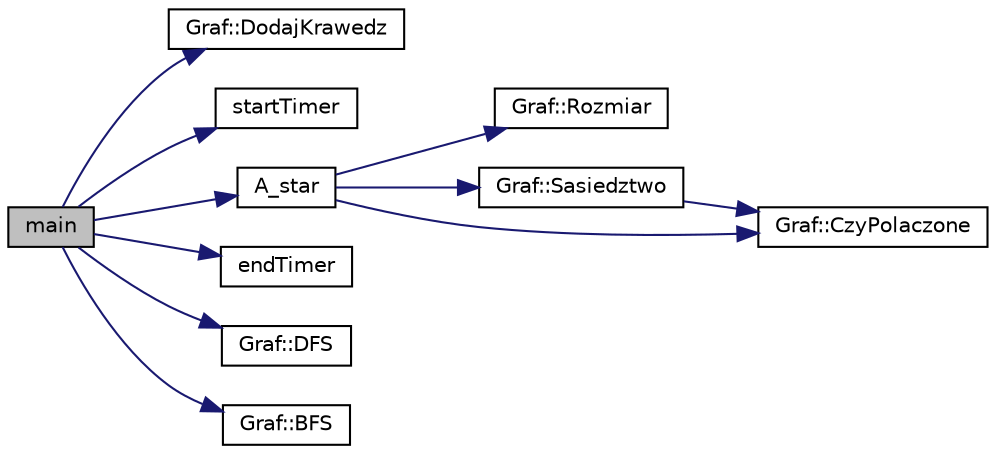 digraph "main"
{
  edge [fontname="Helvetica",fontsize="10",labelfontname="Helvetica",labelfontsize="10"];
  node [fontname="Helvetica",fontsize="10",shape=record];
  rankdir="LR";
  Node1 [label="main",height=0.2,width=0.4,color="black", fillcolor="grey75", style="filled" fontcolor="black"];
  Node1 -> Node2 [color="midnightblue",fontsize="10",style="solid",fontname="Helvetica"];
  Node2 [label="Graf::DodajKrawedz",height=0.2,width=0.4,color="black", fillcolor="white", style="filled",URL="$class_graf.html#abb79067f8131701f5d42d88206486a5b"];
  Node1 -> Node3 [color="midnightblue",fontsize="10",style="solid",fontname="Helvetica"];
  Node3 [label="startTimer",height=0.2,width=0.4,color="black", fillcolor="white", style="filled",URL="$czas_8cpp.html#a4fbb2a5fceb3efd577419fc87c6f3d07"];
  Node1 -> Node4 [color="midnightblue",fontsize="10",style="solid",fontname="Helvetica"];
  Node4 [label="A_star",height=0.2,width=0.4,color="black", fillcolor="white", style="filled",URL="$search_8cpp.html#a0582d2227d49b5aa59a6d71a06c285c6",tooltip="Deklaracja listy A_star. "];
  Node4 -> Node5 [color="midnightblue",fontsize="10",style="solid",fontname="Helvetica"];
  Node5 [label="Graf::Rozmiar",height=0.2,width=0.4,color="black", fillcolor="white", style="filled",URL="$class_graf.html#ad6271a1b664eec00682018761ca0437c"];
  Node4 -> Node6 [color="midnightblue",fontsize="10",style="solid",fontname="Helvetica"];
  Node6 [label="Graf::Sasiedztwo",height=0.2,width=0.4,color="black", fillcolor="white", style="filled",URL="$class_graf.html#ade291b5dec10139fdc61a043ebd340ca"];
  Node6 -> Node7 [color="midnightblue",fontsize="10",style="solid",fontname="Helvetica"];
  Node7 [label="Graf::CzyPolaczone",height=0.2,width=0.4,color="black", fillcolor="white", style="filled",URL="$class_graf.html#a4546d2b7612f96df3a0ace5bc2c93553"];
  Node4 -> Node7 [color="midnightblue",fontsize="10",style="solid",fontname="Helvetica"];
  Node1 -> Node8 [color="midnightblue",fontsize="10",style="solid",fontname="Helvetica"];
  Node8 [label="endTimer",height=0.2,width=0.4,color="black", fillcolor="white", style="filled",URL="$czas_8cpp.html#abd320a48742faf3aa6ad1a7e7c6b518b"];
  Node1 -> Node9 [color="midnightblue",fontsize="10",style="solid",fontname="Helvetica"];
  Node9 [label="Graf::DFS",height=0.2,width=0.4,color="black", fillcolor="white", style="filled",URL="$class_graf.html#a53dbabccd3745e38b45c46e29e301f8e"];
  Node1 -> Node10 [color="midnightblue",fontsize="10",style="solid",fontname="Helvetica"];
  Node10 [label="Graf::BFS",height=0.2,width=0.4,color="black", fillcolor="white", style="filled",URL="$class_graf.html#aac1325dd0ba799888beee5f93b621192"];
}
